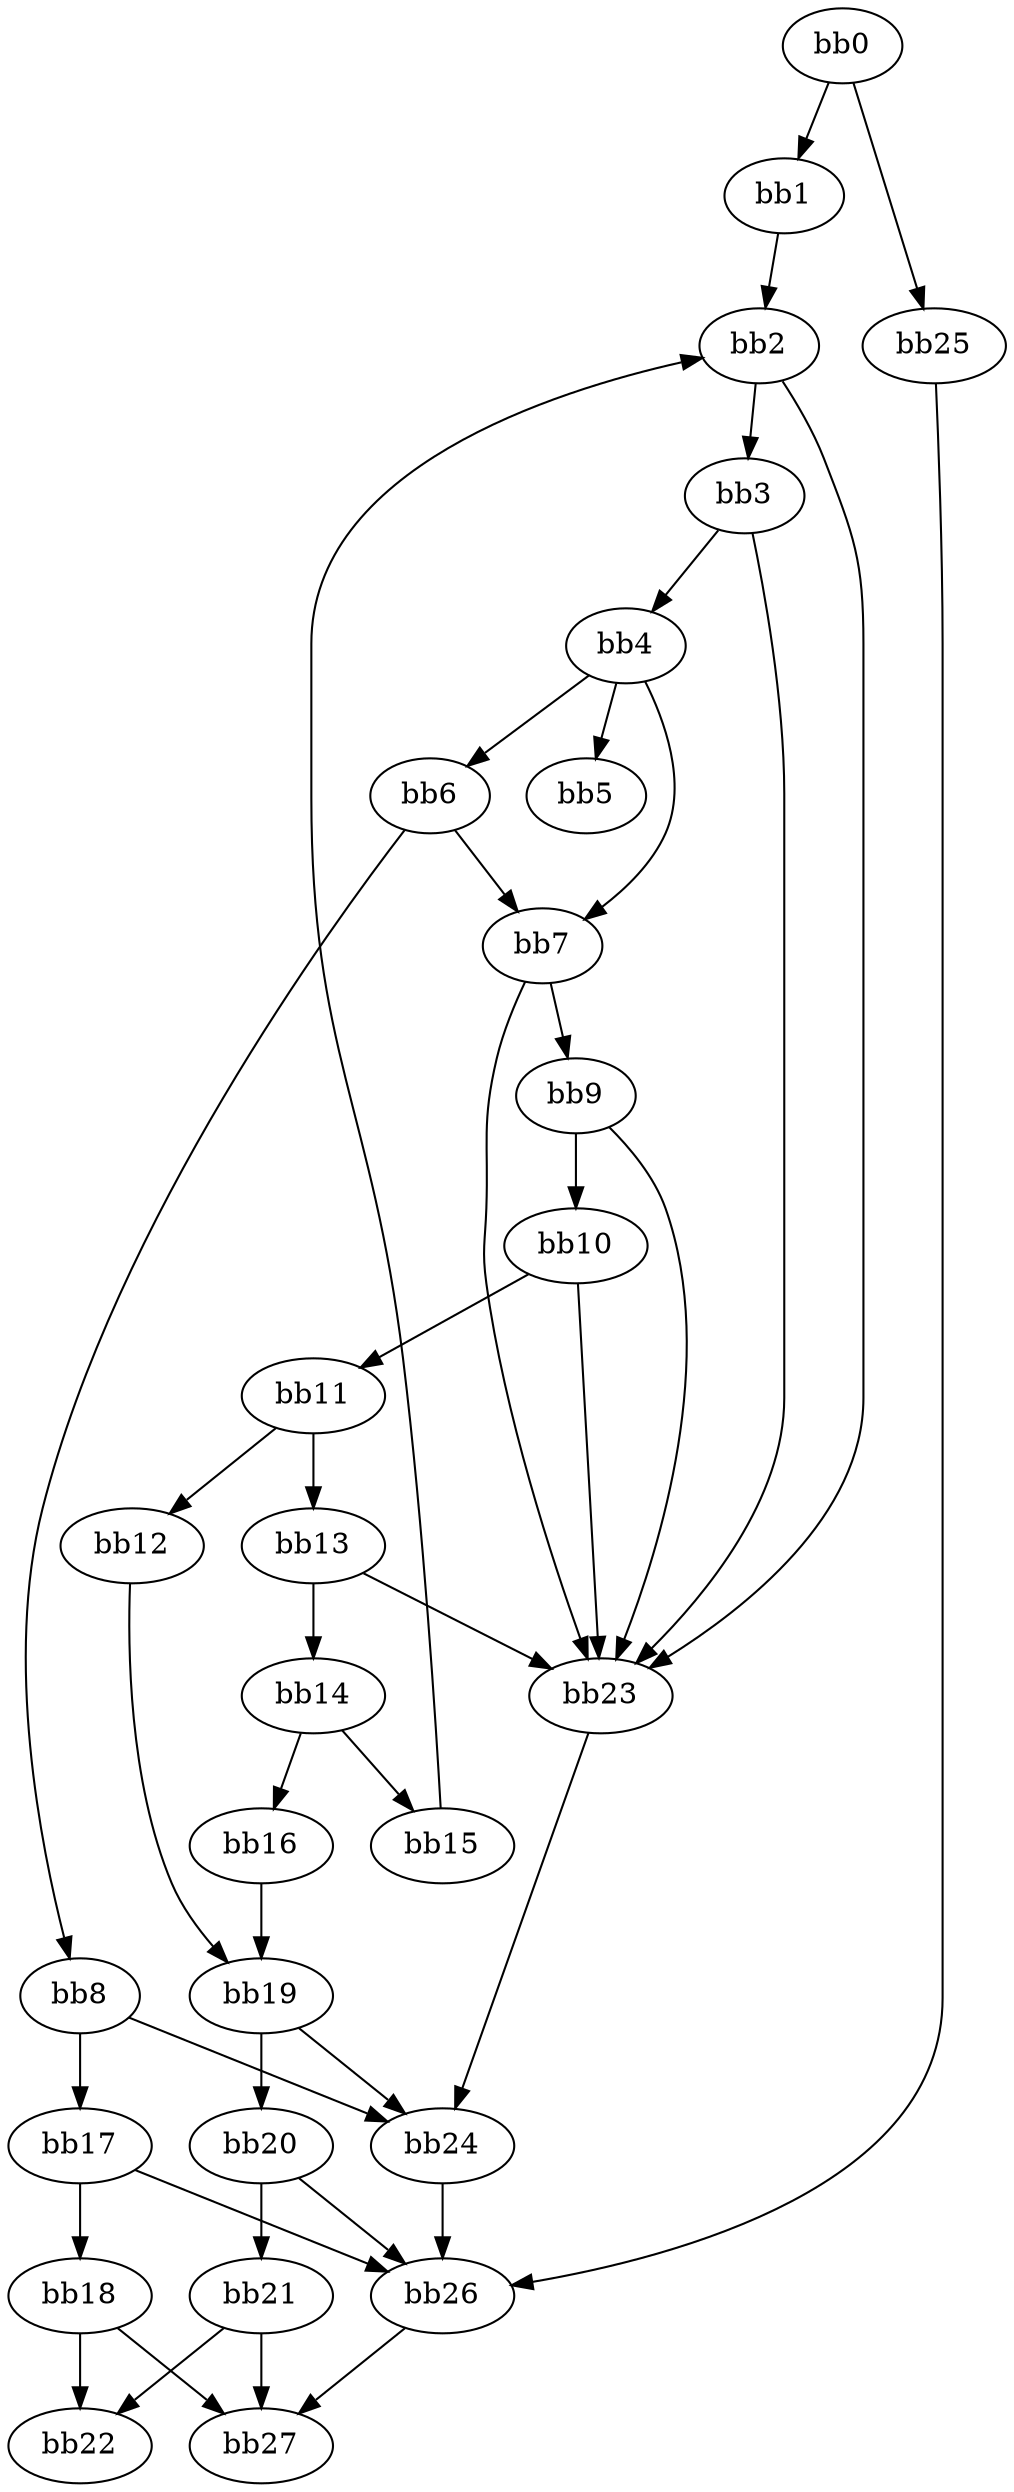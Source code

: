 digraph {
    0 [ label = "bb0\l" ]
    1 [ label = "bb1\l" ]
    2 [ label = "bb2\l" ]
    3 [ label = "bb3\l" ]
    4 [ label = "bb4\l" ]
    5 [ label = "bb5\l" ]
    6 [ label = "bb6\l" ]
    7 [ label = "bb7\l" ]
    8 [ label = "bb8\l" ]
    9 [ label = "bb9\l" ]
    10 [ label = "bb10\l" ]
    11 [ label = "bb11\l" ]
    12 [ label = "bb12\l" ]
    13 [ label = "bb13\l" ]
    14 [ label = "bb14\l" ]
    15 [ label = "bb15\l" ]
    16 [ label = "bb16\l" ]
    17 [ label = "bb17\l" ]
    18 [ label = "bb18\l" ]
    19 [ label = "bb19\l" ]
    20 [ label = "bb20\l" ]
    21 [ label = "bb21\l" ]
    22 [ label = "bb22\l" ]
    23 [ label = "bb23\l" ]
    24 [ label = "bb24\l" ]
    25 [ label = "bb25\l" ]
    26 [ label = "bb26\l" ]
    27 [ label = "bb27\l" ]
    0 -> 1 [ ]
    0 -> 25 [ ]
    1 -> 2 [ ]
    2 -> 3 [ ]
    2 -> 23 [ ]
    3 -> 4 [ ]
    3 -> 23 [ ]
    4 -> 5 [ ]
    4 -> 6 [ ]
    4 -> 7 [ ]
    6 -> 7 [ ]
    6 -> 8 [ ]
    7 -> 9 [ ]
    7 -> 23 [ ]
    8 -> 17 [ ]
    8 -> 24 [ ]
    9 -> 10 [ ]
    9 -> 23 [ ]
    10 -> 11 [ ]
    10 -> 23 [ ]
    11 -> 12 [ ]
    11 -> 13 [ ]
    12 -> 19 [ ]
    13 -> 14 [ ]
    13 -> 23 [ ]
    14 -> 15 [ ]
    14 -> 16 [ ]
    15 -> 2 [ ]
    16 -> 19 [ ]
    17 -> 18 [ ]
    17 -> 26 [ ]
    18 -> 22 [ ]
    18 -> 27 [ ]
    19 -> 20 [ ]
    19 -> 24 [ ]
    20 -> 21 [ ]
    20 -> 26 [ ]
    21 -> 22 [ ]
    21 -> 27 [ ]
    23 -> 24 [ ]
    24 -> 26 [ ]
    25 -> 26 [ ]
    26 -> 27 [ ]
}

